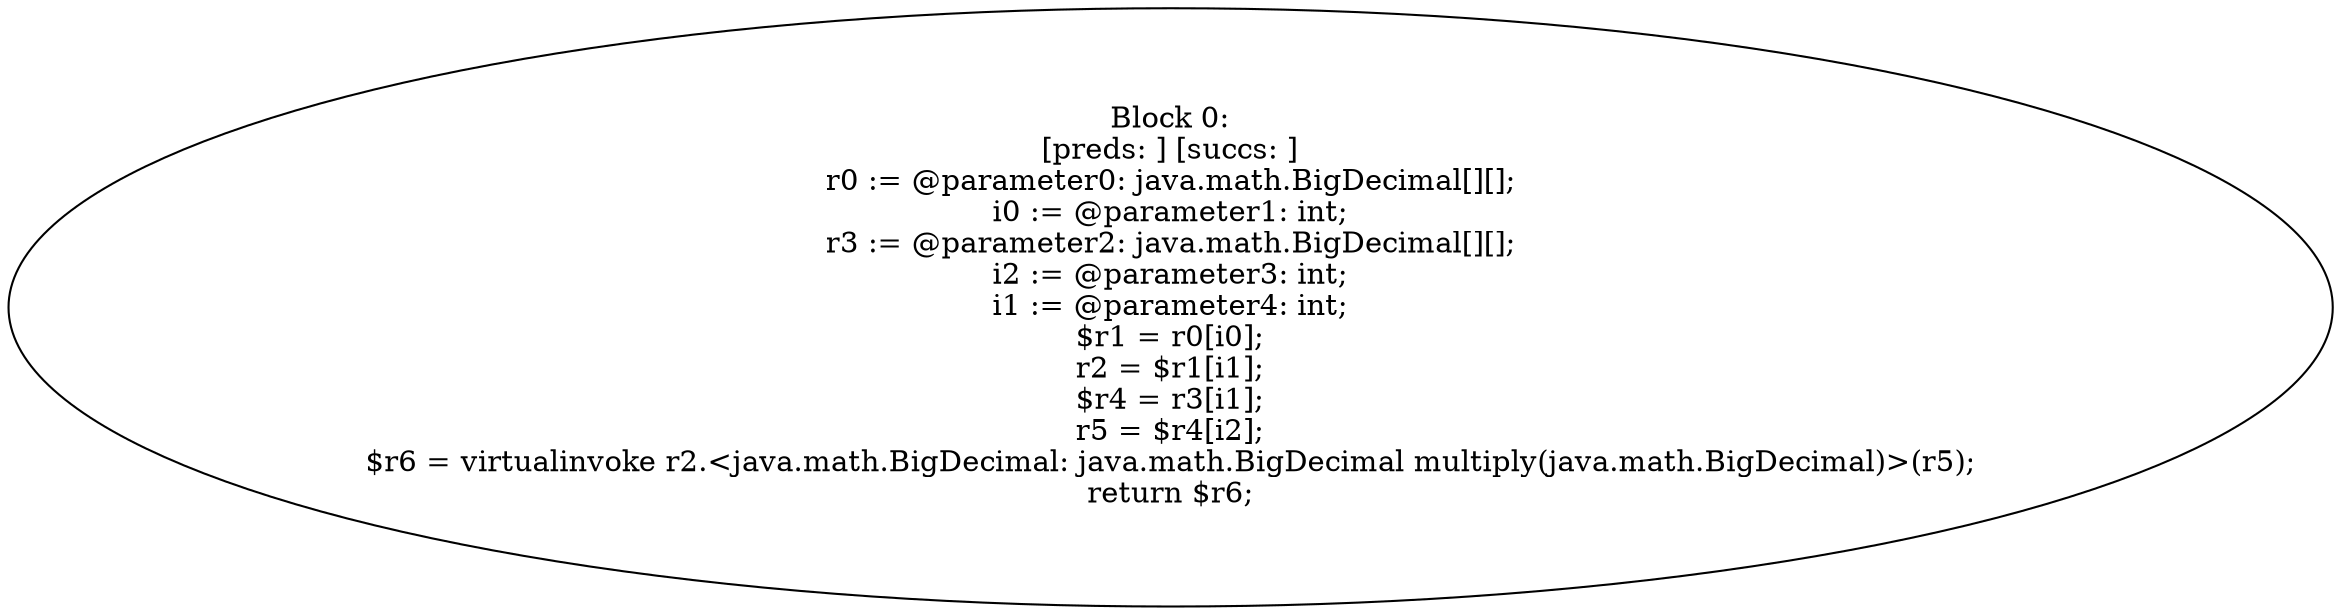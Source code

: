 digraph "unitGraph" {
    "Block 0:
[preds: ] [succs: ]
r0 := @parameter0: java.math.BigDecimal[][];
i0 := @parameter1: int;
r3 := @parameter2: java.math.BigDecimal[][];
i2 := @parameter3: int;
i1 := @parameter4: int;
$r1 = r0[i0];
r2 = $r1[i1];
$r4 = r3[i1];
r5 = $r4[i2];
$r6 = virtualinvoke r2.<java.math.BigDecimal: java.math.BigDecimal multiply(java.math.BigDecimal)>(r5);
return $r6;
"
}
